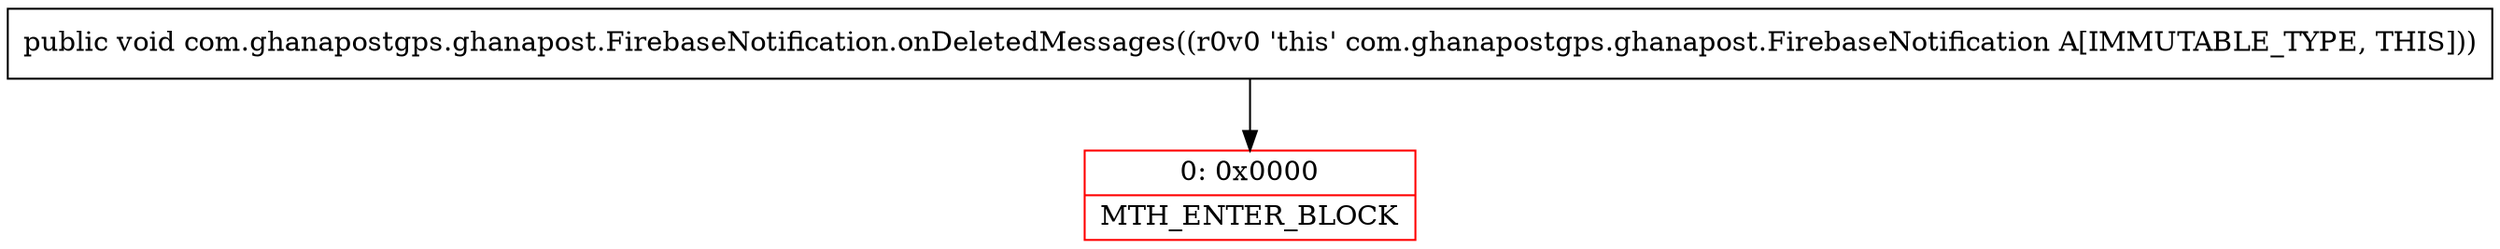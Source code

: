 digraph "CFG forcom.ghanapostgps.ghanapost.FirebaseNotification.onDeletedMessages()V" {
subgraph cluster_Region_278561928 {
label = "R(0)";
node [shape=record,color=blue];
}
Node_0 [shape=record,color=red,label="{0\:\ 0x0000|MTH_ENTER_BLOCK\l}"];
MethodNode[shape=record,label="{public void com.ghanapostgps.ghanapost.FirebaseNotification.onDeletedMessages((r0v0 'this' com.ghanapostgps.ghanapost.FirebaseNotification A[IMMUTABLE_TYPE, THIS])) }"];
MethodNode -> Node_0;
}


